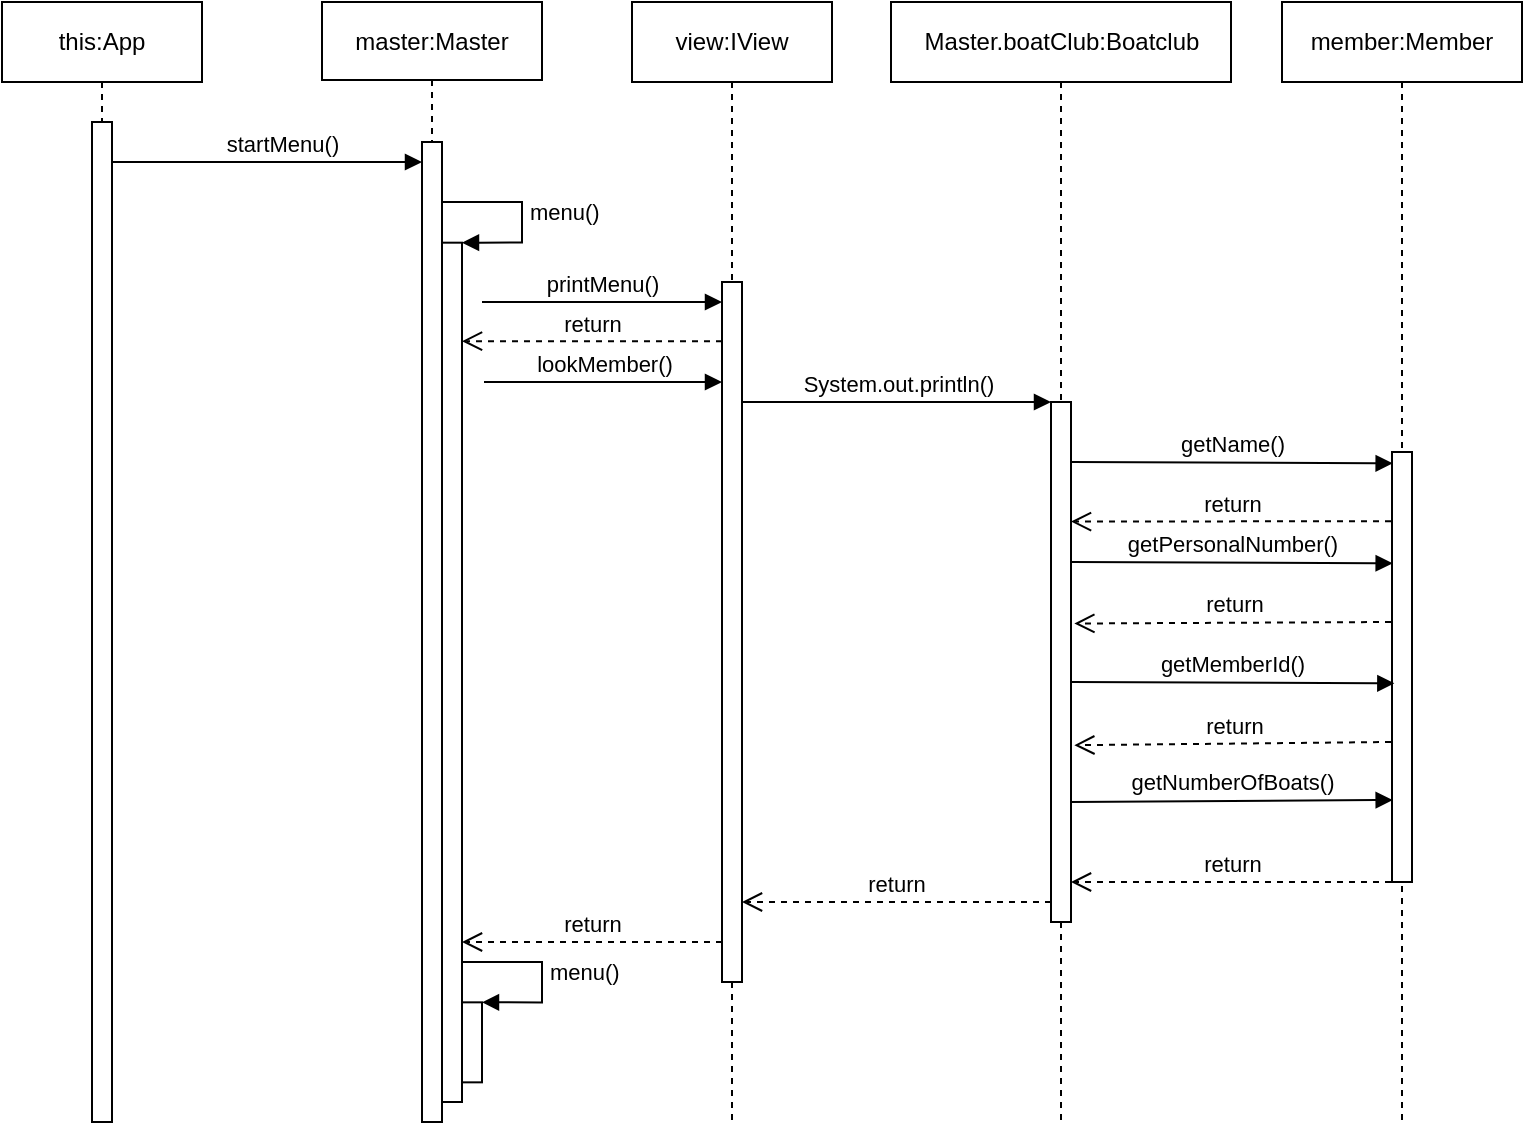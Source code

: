 <mxfile version="12.4.7" type="device"><diagram id="4VGbUYBcXMU4ZFWlW4Zq" name="Page-1"><mxGraphModel dx="1148" dy="681" grid="1" gridSize="10" guides="1" tooltips="1" connect="1" arrows="1" fold="1" page="1" pageScale="1" pageWidth="1400" pageHeight="850" math="0" shadow="0"><root><mxCell id="0"/><mxCell id="1" parent="0"/><mxCell id="eUJIrICszXOXy_nOFCC4-15" value="view:IView" style="shape=umlLifeline;perimeter=lifelinePerimeter;whiteSpace=wrap;html=1;container=1;collapsible=0;recursiveResize=0;outlineConnect=0;" vertex="1" parent="1"><mxGeometry x="485" y="40" width="100" height="560" as="geometry"/></mxCell><mxCell id="eUJIrICszXOXy_nOFCC4-16" value="" style="html=1;points=[];perimeter=orthogonalPerimeter;" vertex="1" parent="eUJIrICszXOXy_nOFCC4-15"><mxGeometry x="45" y="140" width="10" height="350" as="geometry"/></mxCell><mxCell id="eUJIrICszXOXy_nOFCC4-3" value="master:Master" style="shape=umlLifeline;perimeter=lifelinePerimeter;whiteSpace=wrap;html=1;container=1;collapsible=0;recursiveResize=0;outlineConnect=0;size=39;" vertex="1" parent="1"><mxGeometry x="330" y="40" width="110" height="560" as="geometry"/></mxCell><mxCell id="eUJIrICszXOXy_nOFCC4-10" value="" style="html=1;points=[];perimeter=orthogonalPerimeter;" vertex="1" parent="eUJIrICszXOXy_nOFCC4-3"><mxGeometry x="50" y="70" width="10" height="490" as="geometry"/></mxCell><mxCell id="eUJIrICszXOXy_nOFCC4-13" value="" style="html=1;points=[];perimeter=orthogonalPerimeter;" vertex="1" parent="1"><mxGeometry x="390" y="160.34" width="10" height="429.66" as="geometry"/></mxCell><mxCell id="eUJIrICszXOXy_nOFCC4-14" value="menu()" style="edgeStyle=orthogonalEdgeStyle;html=1;align=left;spacingLeft=2;endArrow=block;rounded=0;entryX=1;entryY=0;" edge="1" target="eUJIrICszXOXy_nOFCC4-13" parent="1" source="eUJIrICszXOXy_nOFCC4-10"><mxGeometry relative="1" as="geometry"><mxPoint x="399.5" y="178.167" as="sourcePoint"/><Array as="points"><mxPoint x="430" y="140"/><mxPoint x="430" y="161"/></Array></mxGeometry></mxCell><mxCell id="eUJIrICszXOXy_nOFCC4-22" value="printMenu()" style="html=1;verticalAlign=bottom;endArrow=block;" edge="1" parent="1" target="eUJIrICszXOXy_nOFCC4-16"><mxGeometry width="80" relative="1" as="geometry"><mxPoint x="410" y="190" as="sourcePoint"/><mxPoint x="490" y="190" as="targetPoint"/><mxPoint as="offset"/></mxGeometry></mxCell><mxCell id="eUJIrICszXOXy_nOFCC4-23" value="return" style="html=1;verticalAlign=bottom;endArrow=open;dashed=1;endSize=8;" edge="1" parent="1" target="eUJIrICszXOXy_nOFCC4-13"><mxGeometry relative="1" as="geometry"><mxPoint x="530" y="209.58" as="sourcePoint"/><mxPoint x="450" y="209.58" as="targetPoint"/></mxGeometry></mxCell><mxCell id="eUJIrICszXOXy_nOFCC4-17" value="lookMember()" style="html=1;verticalAlign=bottom;endArrow=block;" edge="1" target="eUJIrICszXOXy_nOFCC4-16" parent="1"><mxGeometry relative="1" as="geometry"><mxPoint x="411" y="230" as="sourcePoint"/><mxPoint x="528" y="260" as="targetPoint"/><Array as="points"/></mxGeometry></mxCell><mxCell id="eUJIrICszXOXy_nOFCC4-24" value="Master.boatClub:Boatclub" style="shape=umlLifeline;perimeter=lifelinePerimeter;whiteSpace=wrap;html=1;container=1;collapsible=0;recursiveResize=0;outlineConnect=0;" vertex="1" parent="1"><mxGeometry x="614.5" y="40" width="170" height="560" as="geometry"/></mxCell><mxCell id="eUJIrICszXOXy_nOFCC4-25" value="" style="html=1;points=[];perimeter=orthogonalPerimeter;" vertex="1" parent="eUJIrICszXOXy_nOFCC4-24"><mxGeometry x="80" y="200" width="10" height="260" as="geometry"/></mxCell><mxCell id="eUJIrICszXOXy_nOFCC4-26" value="System.out.println()" style="html=1;verticalAlign=bottom;endArrow=block;entryX=0;entryY=0;" edge="1" target="eUJIrICszXOXy_nOFCC4-25" parent="1"><mxGeometry relative="1" as="geometry"><mxPoint x="540" y="240" as="sourcePoint"/></mxGeometry></mxCell><mxCell id="eUJIrICszXOXy_nOFCC4-28" value="member:Member" style="shape=umlLifeline;perimeter=lifelinePerimeter;whiteSpace=wrap;html=1;container=1;collapsible=0;recursiveResize=0;outlineConnect=0;" vertex="1" parent="1"><mxGeometry x="810" y="40" width="120" height="560" as="geometry"/></mxCell><mxCell id="eUJIrICszXOXy_nOFCC4-52" value="" style="html=1;points=[];perimeter=orthogonalPerimeter;" vertex="1" parent="eUJIrICszXOXy_nOFCC4-28"><mxGeometry x="55" y="225" width="10" height="215" as="geometry"/></mxCell><mxCell id="eUJIrICszXOXy_nOFCC4-37" value="getName()" style="html=1;verticalAlign=bottom;endArrow=block;entryX=0.033;entryY=0.064;entryDx=0;entryDy=0;entryPerimeter=0;" edge="1" parent="1"><mxGeometry width="80" relative="1" as="geometry"><mxPoint x="704.5" y="270" as="sourcePoint"/><mxPoint x="865.33" y="270.68" as="targetPoint"/></mxGeometry></mxCell><mxCell id="eUJIrICszXOXy_nOFCC4-38" value="getPersonalNumber()" style="html=1;verticalAlign=bottom;endArrow=block;entryX=0.033;entryY=0.268;entryDx=0;entryDy=0;entryPerimeter=0;" edge="1" parent="1"><mxGeometry width="80" relative="1" as="geometry"><mxPoint x="704.5" y="320" as="sourcePoint"/><mxPoint x="865.33" y="320.66" as="targetPoint"/></mxGeometry></mxCell><mxCell id="eUJIrICszXOXy_nOFCC4-39" value="getMemberId()" style="html=1;verticalAlign=bottom;endArrow=block;entryX=0.117;entryY=0.513;entryDx=0;entryDy=0;entryPerimeter=0;" edge="1" parent="1"><mxGeometry width="80" relative="1" as="geometry"><mxPoint x="704.5" y="380" as="sourcePoint"/><mxPoint x="866.17" y="380.685" as="targetPoint"/></mxGeometry></mxCell><mxCell id="eUJIrICszXOXy_nOFCC4-40" value="getNumberOfBoats()" style="html=1;verticalAlign=bottom;endArrow=block;entryX=0.033;entryY=0.751;entryDx=0;entryDy=0;entryPerimeter=0;" edge="1" parent="1"><mxGeometry width="80" relative="1" as="geometry"><mxPoint x="704.5" y="440" as="sourcePoint"/><mxPoint x="865.33" y="438.995" as="targetPoint"/></mxGeometry></mxCell><mxCell id="eUJIrICszXOXy_nOFCC4-41" value="return" style="html=1;verticalAlign=bottom;endArrow=open;dashed=1;endSize=8;entryX=1;entryY=0.23;entryDx=0;entryDy=0;entryPerimeter=0;" edge="1" parent="1" target="eUJIrICszXOXy_nOFCC4-25"><mxGeometry relative="1" as="geometry"><mxPoint x="864.5" y="299.58" as="sourcePoint"/><mxPoint x="784.5" y="299.58" as="targetPoint"/></mxGeometry></mxCell><mxCell id="eUJIrICszXOXy_nOFCC4-42" value="return" style="html=1;verticalAlign=bottom;endArrow=open;dashed=1;endSize=8;entryX=1.167;entryY=0.426;entryDx=0;entryDy=0;entryPerimeter=0;" edge="1" parent="1" target="eUJIrICszXOXy_nOFCC4-25"><mxGeometry relative="1" as="geometry"><mxPoint x="864.5" y="350" as="sourcePoint"/><mxPoint x="784.5" y="350" as="targetPoint"/></mxGeometry></mxCell><mxCell id="eUJIrICszXOXy_nOFCC4-43" value="return" style="html=1;verticalAlign=bottom;endArrow=open;dashed=1;endSize=8;entryX=1.167;entryY=0.66;entryDx=0;entryDy=0;entryPerimeter=0;" edge="1" parent="1" target="eUJIrICszXOXy_nOFCC4-25"><mxGeometry relative="1" as="geometry"><mxPoint x="864.5" y="410" as="sourcePoint"/><mxPoint x="710" y="412" as="targetPoint"/></mxGeometry></mxCell><mxCell id="eUJIrICszXOXy_nOFCC4-45" value="return" style="html=1;verticalAlign=bottom;endArrow=open;dashed=1;endSize=8;" edge="1" parent="1" target="eUJIrICszXOXy_nOFCC4-25"><mxGeometry relative="1" as="geometry"><mxPoint x="864.5" y="480" as="sourcePoint"/><mxPoint x="784.5" y="480" as="targetPoint"/><Array as="points"><mxPoint x="824.5" y="480"/></Array></mxGeometry></mxCell><mxCell id="eUJIrICszXOXy_nOFCC4-53" value="return" style="html=1;verticalAlign=bottom;endArrow=open;dashed=1;endSize=8;" edge="1" parent="1" target="eUJIrICszXOXy_nOFCC4-16"><mxGeometry relative="1" as="geometry"><mxPoint x="694.5" y="490" as="sourcePoint"/><mxPoint x="614.5" y="490" as="targetPoint"/></mxGeometry></mxCell><mxCell id="eUJIrICszXOXy_nOFCC4-58" value="return" style="html=1;verticalAlign=bottom;endArrow=open;dashed=1;endSize=8;" edge="1" parent="1" target="eUJIrICszXOXy_nOFCC4-13"><mxGeometry relative="1" as="geometry"><mxPoint x="530" y="510" as="sourcePoint"/><mxPoint x="450" y="510" as="targetPoint"/></mxGeometry></mxCell><mxCell id="eUJIrICszXOXy_nOFCC4-59" value="" style="html=1;points=[];perimeter=orthogonalPerimeter;" vertex="1" parent="1"><mxGeometry x="400" y="540.17" width="10" height="40" as="geometry"/></mxCell><mxCell id="eUJIrICszXOXy_nOFCC4-60" value="menu()" style="edgeStyle=orthogonalEdgeStyle;html=1;align=left;spacingLeft=2;endArrow=block;rounded=0;entryX=1;entryY=0;" edge="1" target="eUJIrICszXOXy_nOFCC4-59" parent="1" source="eUJIrICszXOXy_nOFCC4-13"><mxGeometry relative="1" as="geometry"><mxPoint x="415" y="520.17" as="sourcePoint"/><Array as="points"><mxPoint x="440" y="520"/><mxPoint x="440" y="540"/></Array></mxGeometry></mxCell><mxCell id="eUJIrICszXOXy_nOFCC4-62" value="this:App" style="shape=umlLifeline;perimeter=lifelinePerimeter;whiteSpace=wrap;html=1;container=1;collapsible=0;recursiveResize=0;outlineConnect=0;" vertex="1" parent="1"><mxGeometry x="170" y="40" width="100" height="560" as="geometry"/></mxCell><mxCell id="eUJIrICszXOXy_nOFCC4-64" value="" style="html=1;points=[];perimeter=orthogonalPerimeter;" vertex="1" parent="eUJIrICszXOXy_nOFCC4-62"><mxGeometry x="45" y="60" width="10" height="500" as="geometry"/></mxCell><mxCell id="eUJIrICszXOXy_nOFCC4-66" value="startMenu()" style="html=1;verticalAlign=bottom;endArrow=block;" edge="1" parent="1" source="eUJIrICszXOXy_nOFCC4-64"><mxGeometry x="0.097" width="80" relative="1" as="geometry"><mxPoint x="230" y="120" as="sourcePoint"/><mxPoint x="380" y="120" as="targetPoint"/><mxPoint as="offset"/></mxGeometry></mxCell></root></mxGraphModel></diagram></mxfile>